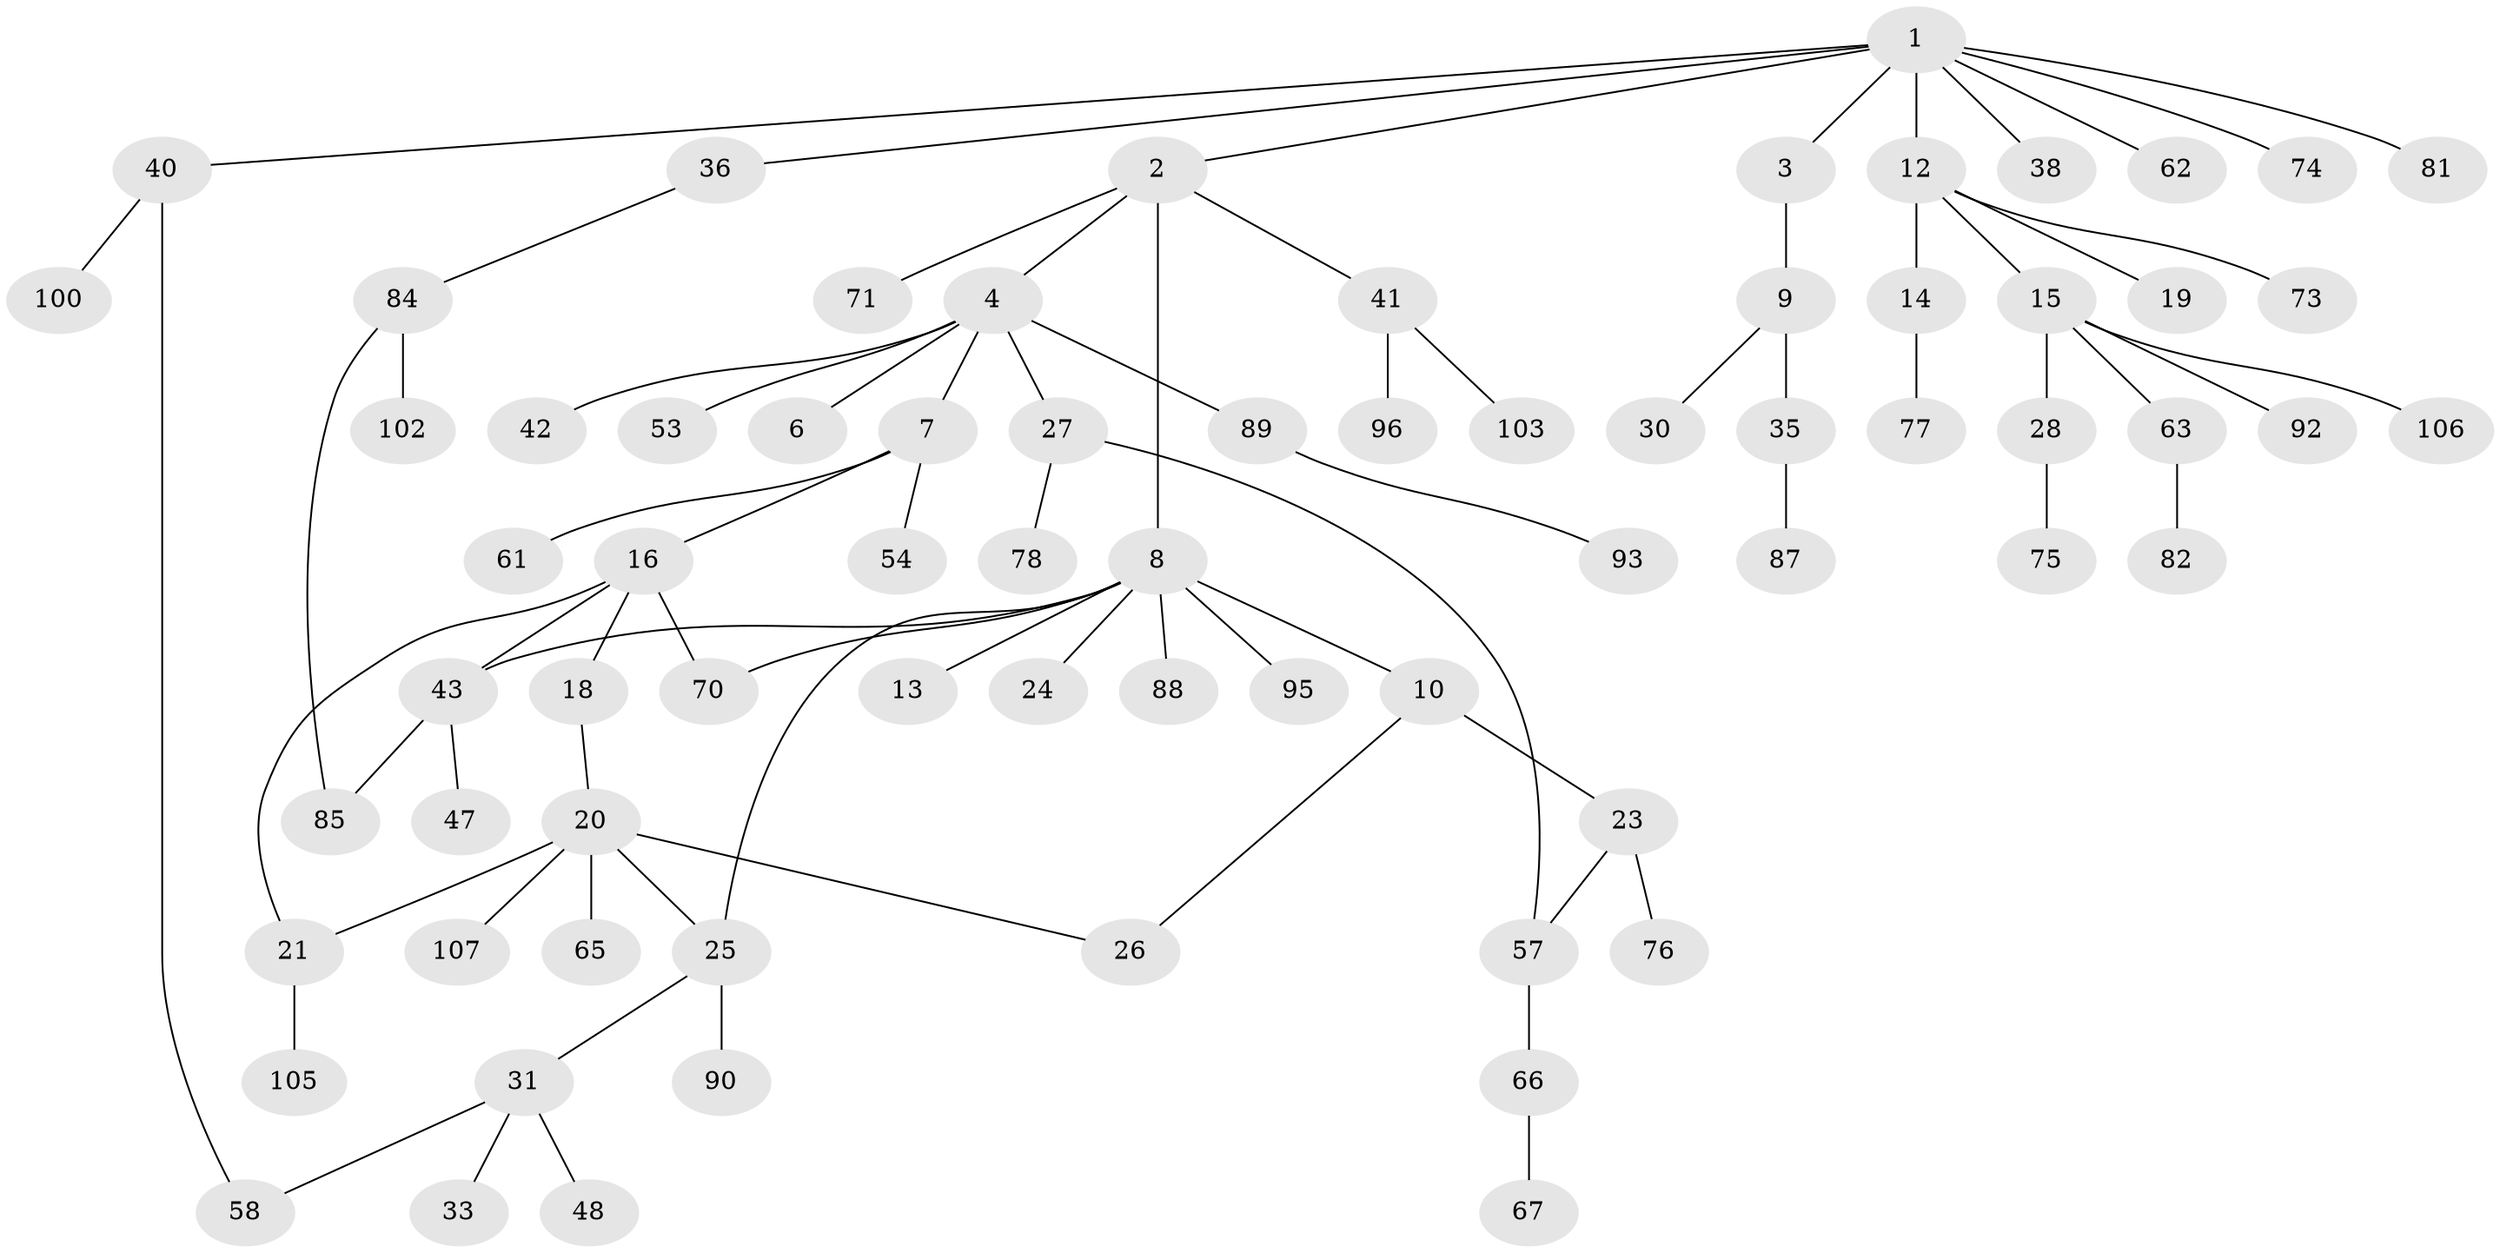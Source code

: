 // Generated by graph-tools (version 1.1) at 2025/23/03/03/25 07:23:33]
// undirected, 72 vertices, 79 edges
graph export_dot {
graph [start="1"]
  node [color=gray90,style=filled];
  1 [super="+29"];
  2 [super="+52"];
  3;
  4 [super="+5"];
  6;
  7 [super="+46"];
  8 [super="+72"];
  9 [super="+11"];
  10 [super="+56"];
  12 [super="+32"];
  13;
  14 [super="+22"];
  15 [super="+17"];
  16 [super="+39"];
  18 [super="+44"];
  19 [super="+49"];
  20 [super="+108"];
  21 [super="+37"];
  23 [super="+45"];
  24;
  25 [super="+98"];
  26 [super="+34"];
  27;
  28 [super="+104"];
  30;
  31 [super="+55"];
  33;
  35;
  36;
  38 [super="+50"];
  40 [super="+69"];
  41 [super="+59"];
  42;
  43 [super="+97"];
  47 [super="+51"];
  48 [super="+60"];
  53;
  54;
  57 [super="+68"];
  58 [super="+79"];
  61 [super="+64"];
  62;
  63;
  65;
  66;
  67;
  70 [super="+80"];
  71;
  73;
  74;
  75 [super="+83"];
  76;
  77;
  78 [super="+99"];
  81 [super="+91"];
  82 [super="+101"];
  84 [super="+86"];
  85;
  87;
  88;
  89 [super="+94"];
  90;
  92;
  93;
  95;
  96;
  100;
  102;
  103;
  105;
  106;
  107;
  1 -- 2;
  1 -- 3;
  1 -- 12;
  1 -- 36;
  1 -- 38;
  1 -- 40;
  1 -- 62;
  1 -- 74;
  1 -- 81;
  2 -- 4;
  2 -- 8;
  2 -- 41;
  2 -- 71;
  3 -- 9;
  4 -- 27;
  4 -- 42;
  4 -- 89;
  4 -- 53;
  4 -- 6;
  4 -- 7;
  7 -- 16;
  7 -- 61;
  7 -- 54;
  8 -- 10;
  8 -- 13;
  8 -- 24;
  8 -- 43;
  8 -- 70;
  8 -- 88;
  8 -- 95;
  8 -- 25;
  9 -- 35;
  9 -- 30;
  10 -- 23;
  10 -- 26;
  12 -- 14;
  12 -- 15;
  12 -- 19;
  12 -- 73;
  14 -- 77;
  15 -- 28;
  15 -- 106;
  15 -- 92;
  15 -- 63;
  16 -- 18;
  16 -- 43;
  16 -- 21;
  16 -- 70;
  18 -- 20;
  20 -- 21;
  20 -- 25;
  20 -- 26;
  20 -- 65;
  20 -- 107;
  21 -- 105;
  23 -- 76;
  23 -- 57;
  25 -- 31;
  25 -- 90;
  27 -- 57;
  27 -- 78;
  28 -- 75;
  31 -- 33;
  31 -- 48;
  31 -- 58;
  35 -- 87;
  36 -- 84;
  40 -- 100;
  40 -- 58;
  41 -- 96;
  41 -- 103;
  43 -- 47;
  43 -- 85;
  57 -- 66;
  63 -- 82;
  66 -- 67;
  84 -- 85;
  84 -- 102;
  89 -- 93;
}
